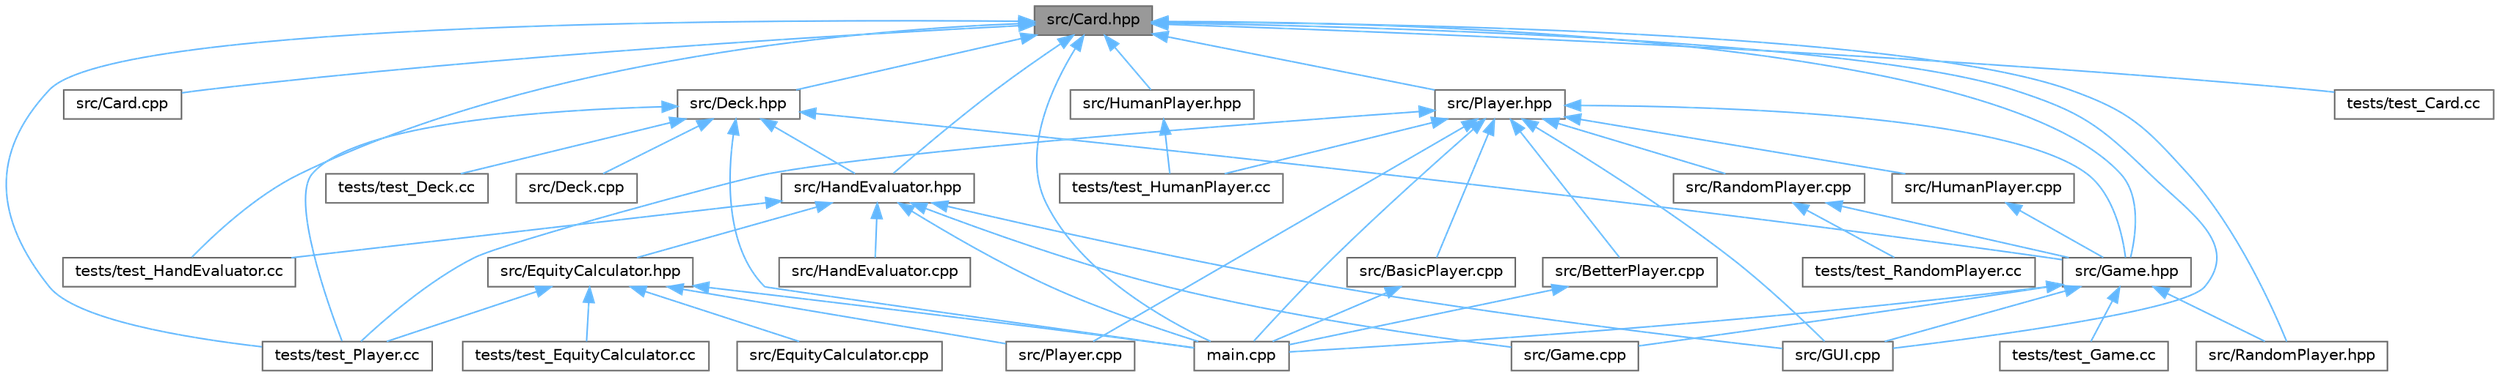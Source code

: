 digraph "src/Card.hpp"
{
 // INTERACTIVE_SVG=YES
 // LATEX_PDF_SIZE
  bgcolor="transparent";
  edge [fontname=Helvetica,fontsize=10,labelfontname=Helvetica,labelfontsize=10];
  node [fontname=Helvetica,fontsize=10,shape=box,height=0.2,width=0.4];
  Node1 [id="Node000001",label="src/Card.hpp",height=0.2,width=0.4,color="gray40", fillcolor="grey60", style="filled", fontcolor="black",tooltip=" "];
  Node1 -> Node2 [id="edge1_Node000001_Node000002",dir="back",color="steelblue1",style="solid",tooltip=" "];
  Node2 [id="Node000002",label="main.cpp",height=0.2,width=0.4,color="grey40", fillcolor="white", style="filled",URL="$main_8cpp.html",tooltip=" "];
  Node1 -> Node3 [id="edge2_Node000001_Node000003",dir="back",color="steelblue1",style="solid",tooltip=" "];
  Node3 [id="Node000003",label="src/Card.cpp",height=0.2,width=0.4,color="grey40", fillcolor="white", style="filled",URL="$_card_8cpp.html",tooltip=" "];
  Node1 -> Node4 [id="edge3_Node000001_Node000004",dir="back",color="steelblue1",style="solid",tooltip=" "];
  Node4 [id="Node000004",label="src/Deck.hpp",height=0.2,width=0.4,color="grey40", fillcolor="white", style="filled",URL="$_deck_8hpp.html",tooltip=" "];
  Node4 -> Node2 [id="edge4_Node000004_Node000002",dir="back",color="steelblue1",style="solid",tooltip=" "];
  Node4 -> Node5 [id="edge5_Node000004_Node000005",dir="back",color="steelblue1",style="solid",tooltip=" "];
  Node5 [id="Node000005",label="src/Deck.cpp",height=0.2,width=0.4,color="grey40", fillcolor="white", style="filled",URL="$_deck_8cpp.html",tooltip=" "];
  Node4 -> Node6 [id="edge6_Node000004_Node000006",dir="back",color="steelblue1",style="solid",tooltip=" "];
  Node6 [id="Node000006",label="src/Game.hpp",height=0.2,width=0.4,color="grey40", fillcolor="white", style="filled",URL="$_game_8hpp.html",tooltip=" "];
  Node6 -> Node2 [id="edge7_Node000006_Node000002",dir="back",color="steelblue1",style="solid",tooltip=" "];
  Node6 -> Node7 [id="edge8_Node000006_Node000007",dir="back",color="steelblue1",style="solid",tooltip=" "];
  Node7 [id="Node000007",label="src/GUI.cpp",height=0.2,width=0.4,color="grey40", fillcolor="white", style="filled",URL="$_g_u_i_8cpp.html",tooltip=" "];
  Node6 -> Node8 [id="edge9_Node000006_Node000008",dir="back",color="steelblue1",style="solid",tooltip=" "];
  Node8 [id="Node000008",label="src/Game.cpp",height=0.2,width=0.4,color="grey40", fillcolor="white", style="filled",URL="$_game_8cpp.html",tooltip=" "];
  Node6 -> Node9 [id="edge10_Node000006_Node000009",dir="back",color="steelblue1",style="solid",tooltip=" "];
  Node9 [id="Node000009",label="src/RandomPlayer.hpp",height=0.2,width=0.4,color="grey40", fillcolor="white", style="filled",URL="$_random_player_8hpp.html",tooltip=" "];
  Node6 -> Node10 [id="edge11_Node000006_Node000010",dir="back",color="steelblue1",style="solid",tooltip=" "];
  Node10 [id="Node000010",label="tests/test_Game.cc",height=0.2,width=0.4,color="grey40", fillcolor="white", style="filled",URL="$test___game_8cc.html",tooltip=" "];
  Node4 -> Node11 [id="edge12_Node000004_Node000011",dir="back",color="steelblue1",style="solid",tooltip=" "];
  Node11 [id="Node000011",label="src/HandEvaluator.hpp",height=0.2,width=0.4,color="grey40", fillcolor="white", style="filled",URL="$_hand_evaluator_8hpp.html",tooltip=" "];
  Node11 -> Node2 [id="edge13_Node000011_Node000002",dir="back",color="steelblue1",style="solid",tooltip=" "];
  Node11 -> Node12 [id="edge14_Node000011_Node000012",dir="back",color="steelblue1",style="solid",tooltip=" "];
  Node12 [id="Node000012",label="src/EquityCalculator.hpp",height=0.2,width=0.4,color="grey40", fillcolor="white", style="filled",URL="$_equity_calculator_8hpp.html",tooltip=" "];
  Node12 -> Node2 [id="edge15_Node000012_Node000002",dir="back",color="steelblue1",style="solid",tooltip=" "];
  Node12 -> Node13 [id="edge16_Node000012_Node000013",dir="back",color="steelblue1",style="solid",tooltip=" "];
  Node13 [id="Node000013",label="src/EquityCalculator.cpp",height=0.2,width=0.4,color="grey40", fillcolor="white", style="filled",URL="$_equity_calculator_8cpp.html",tooltip=" "];
  Node12 -> Node14 [id="edge17_Node000012_Node000014",dir="back",color="steelblue1",style="solid",tooltip=" "];
  Node14 [id="Node000014",label="src/Player.cpp",height=0.2,width=0.4,color="grey40", fillcolor="white", style="filled",URL="$_player_8cpp.html",tooltip=" "];
  Node12 -> Node15 [id="edge18_Node000012_Node000015",dir="back",color="steelblue1",style="solid",tooltip=" "];
  Node15 [id="Node000015",label="tests/test_EquityCalculator.cc",height=0.2,width=0.4,color="grey40", fillcolor="white", style="filled",URL="$test___equity_calculator_8cc.html",tooltip=" "];
  Node12 -> Node16 [id="edge19_Node000012_Node000016",dir="back",color="steelblue1",style="solid",tooltip=" "];
  Node16 [id="Node000016",label="tests/test_Player.cc",height=0.2,width=0.4,color="grey40", fillcolor="white", style="filled",URL="$test___player_8cc.html",tooltip=" "];
  Node11 -> Node7 [id="edge20_Node000011_Node000007",dir="back",color="steelblue1",style="solid",tooltip=" "];
  Node11 -> Node8 [id="edge21_Node000011_Node000008",dir="back",color="steelblue1",style="solid",tooltip=" "];
  Node11 -> Node17 [id="edge22_Node000011_Node000017",dir="back",color="steelblue1",style="solid",tooltip=" "];
  Node17 [id="Node000017",label="src/HandEvaluator.cpp",height=0.2,width=0.4,color="grey40", fillcolor="white", style="filled",URL="$_hand_evaluator_8cpp.html",tooltip=" "];
  Node11 -> Node18 [id="edge23_Node000011_Node000018",dir="back",color="steelblue1",style="solid",tooltip=" "];
  Node18 [id="Node000018",label="tests/test_HandEvaluator.cc",height=0.2,width=0.4,color="grey40", fillcolor="white", style="filled",URL="$test___hand_evaluator_8cc.html",tooltip=" "];
  Node4 -> Node19 [id="edge24_Node000004_Node000019",dir="back",color="steelblue1",style="solid",tooltip=" "];
  Node19 [id="Node000019",label="tests/test_Deck.cc",height=0.2,width=0.4,color="grey40", fillcolor="white", style="filled",URL="$test___deck_8cc.html",tooltip=" "];
  Node4 -> Node16 [id="edge25_Node000004_Node000016",dir="back",color="steelblue1",style="solid",tooltip=" "];
  Node1 -> Node7 [id="edge26_Node000001_Node000007",dir="back",color="steelblue1",style="solid",tooltip=" "];
  Node1 -> Node6 [id="edge27_Node000001_Node000006",dir="back",color="steelblue1",style="solid",tooltip=" "];
  Node1 -> Node11 [id="edge28_Node000001_Node000011",dir="back",color="steelblue1",style="solid",tooltip=" "];
  Node1 -> Node20 [id="edge29_Node000001_Node000020",dir="back",color="steelblue1",style="solid",tooltip=" "];
  Node20 [id="Node000020",label="src/HumanPlayer.hpp",height=0.2,width=0.4,color="grey40", fillcolor="white", style="filled",URL="$_human_player_8hpp.html",tooltip=" "];
  Node20 -> Node21 [id="edge30_Node000020_Node000021",dir="back",color="steelblue1",style="solid",tooltip=" "];
  Node21 [id="Node000021",label="tests/test_HumanPlayer.cc",height=0.2,width=0.4,color="grey40", fillcolor="white", style="filled",URL="$test___human_player_8cc.html",tooltip=" "];
  Node1 -> Node22 [id="edge31_Node000001_Node000022",dir="back",color="steelblue1",style="solid",tooltip=" "];
  Node22 [id="Node000022",label="src/Player.hpp",height=0.2,width=0.4,color="grey40", fillcolor="white", style="filled",URL="$_player_8hpp.html",tooltip=" "];
  Node22 -> Node2 [id="edge32_Node000022_Node000002",dir="back",color="steelblue1",style="solid",tooltip=" "];
  Node22 -> Node23 [id="edge33_Node000022_Node000023",dir="back",color="steelblue1",style="solid",tooltip=" "];
  Node23 [id="Node000023",label="src/BasicPlayer.cpp",height=0.2,width=0.4,color="grey40", fillcolor="white", style="filled",URL="$_basic_player_8cpp.html",tooltip=" "];
  Node23 -> Node2 [id="edge34_Node000023_Node000002",dir="back",color="steelblue1",style="solid",tooltip=" "];
  Node22 -> Node24 [id="edge35_Node000022_Node000024",dir="back",color="steelblue1",style="solid",tooltip=" "];
  Node24 [id="Node000024",label="src/BetterPlayer.cpp",height=0.2,width=0.4,color="grey40", fillcolor="white", style="filled",URL="$_better_player_8cpp.html",tooltip=" "];
  Node24 -> Node2 [id="edge36_Node000024_Node000002",dir="back",color="steelblue1",style="solid",tooltip=" "];
  Node22 -> Node7 [id="edge37_Node000022_Node000007",dir="back",color="steelblue1",style="solid",tooltip=" "];
  Node22 -> Node6 [id="edge38_Node000022_Node000006",dir="back",color="steelblue1",style="solid",tooltip=" "];
  Node22 -> Node25 [id="edge39_Node000022_Node000025",dir="back",color="steelblue1",style="solid",tooltip=" "];
  Node25 [id="Node000025",label="src/HumanPlayer.cpp",height=0.2,width=0.4,color="grey40", fillcolor="white", style="filled",URL="$_human_player_8cpp.html",tooltip=" "];
  Node25 -> Node6 [id="edge40_Node000025_Node000006",dir="back",color="steelblue1",style="solid",tooltip=" "];
  Node22 -> Node14 [id="edge41_Node000022_Node000014",dir="back",color="steelblue1",style="solid",tooltip=" "];
  Node22 -> Node26 [id="edge42_Node000022_Node000026",dir="back",color="steelblue1",style="solid",tooltip=" "];
  Node26 [id="Node000026",label="src/RandomPlayer.cpp",height=0.2,width=0.4,color="grey40", fillcolor="white", style="filled",URL="$_random_player_8cpp.html",tooltip=" "];
  Node26 -> Node6 [id="edge43_Node000026_Node000006",dir="back",color="steelblue1",style="solid",tooltip=" "];
  Node26 -> Node27 [id="edge44_Node000026_Node000027",dir="back",color="steelblue1",style="solid",tooltip=" "];
  Node27 [id="Node000027",label="tests/test_RandomPlayer.cc",height=0.2,width=0.4,color="grey40", fillcolor="white", style="filled",URL="$test___random_player_8cc.html",tooltip=" "];
  Node22 -> Node21 [id="edge45_Node000022_Node000021",dir="back",color="steelblue1",style="solid",tooltip=" "];
  Node22 -> Node16 [id="edge46_Node000022_Node000016",dir="back",color="steelblue1",style="solid",tooltip=" "];
  Node1 -> Node9 [id="edge47_Node000001_Node000009",dir="back",color="steelblue1",style="solid",tooltip=" "];
  Node1 -> Node28 [id="edge48_Node000001_Node000028",dir="back",color="steelblue1",style="solid",tooltip=" "];
  Node28 [id="Node000028",label="tests/test_Card.cc",height=0.2,width=0.4,color="grey40", fillcolor="white", style="filled",URL="$test___card_8cc.html",tooltip=" "];
  Node1 -> Node18 [id="edge49_Node000001_Node000018",dir="back",color="steelblue1",style="solid",tooltip=" "];
  Node1 -> Node16 [id="edge50_Node000001_Node000016",dir="back",color="steelblue1",style="solid",tooltip=" "];
}
